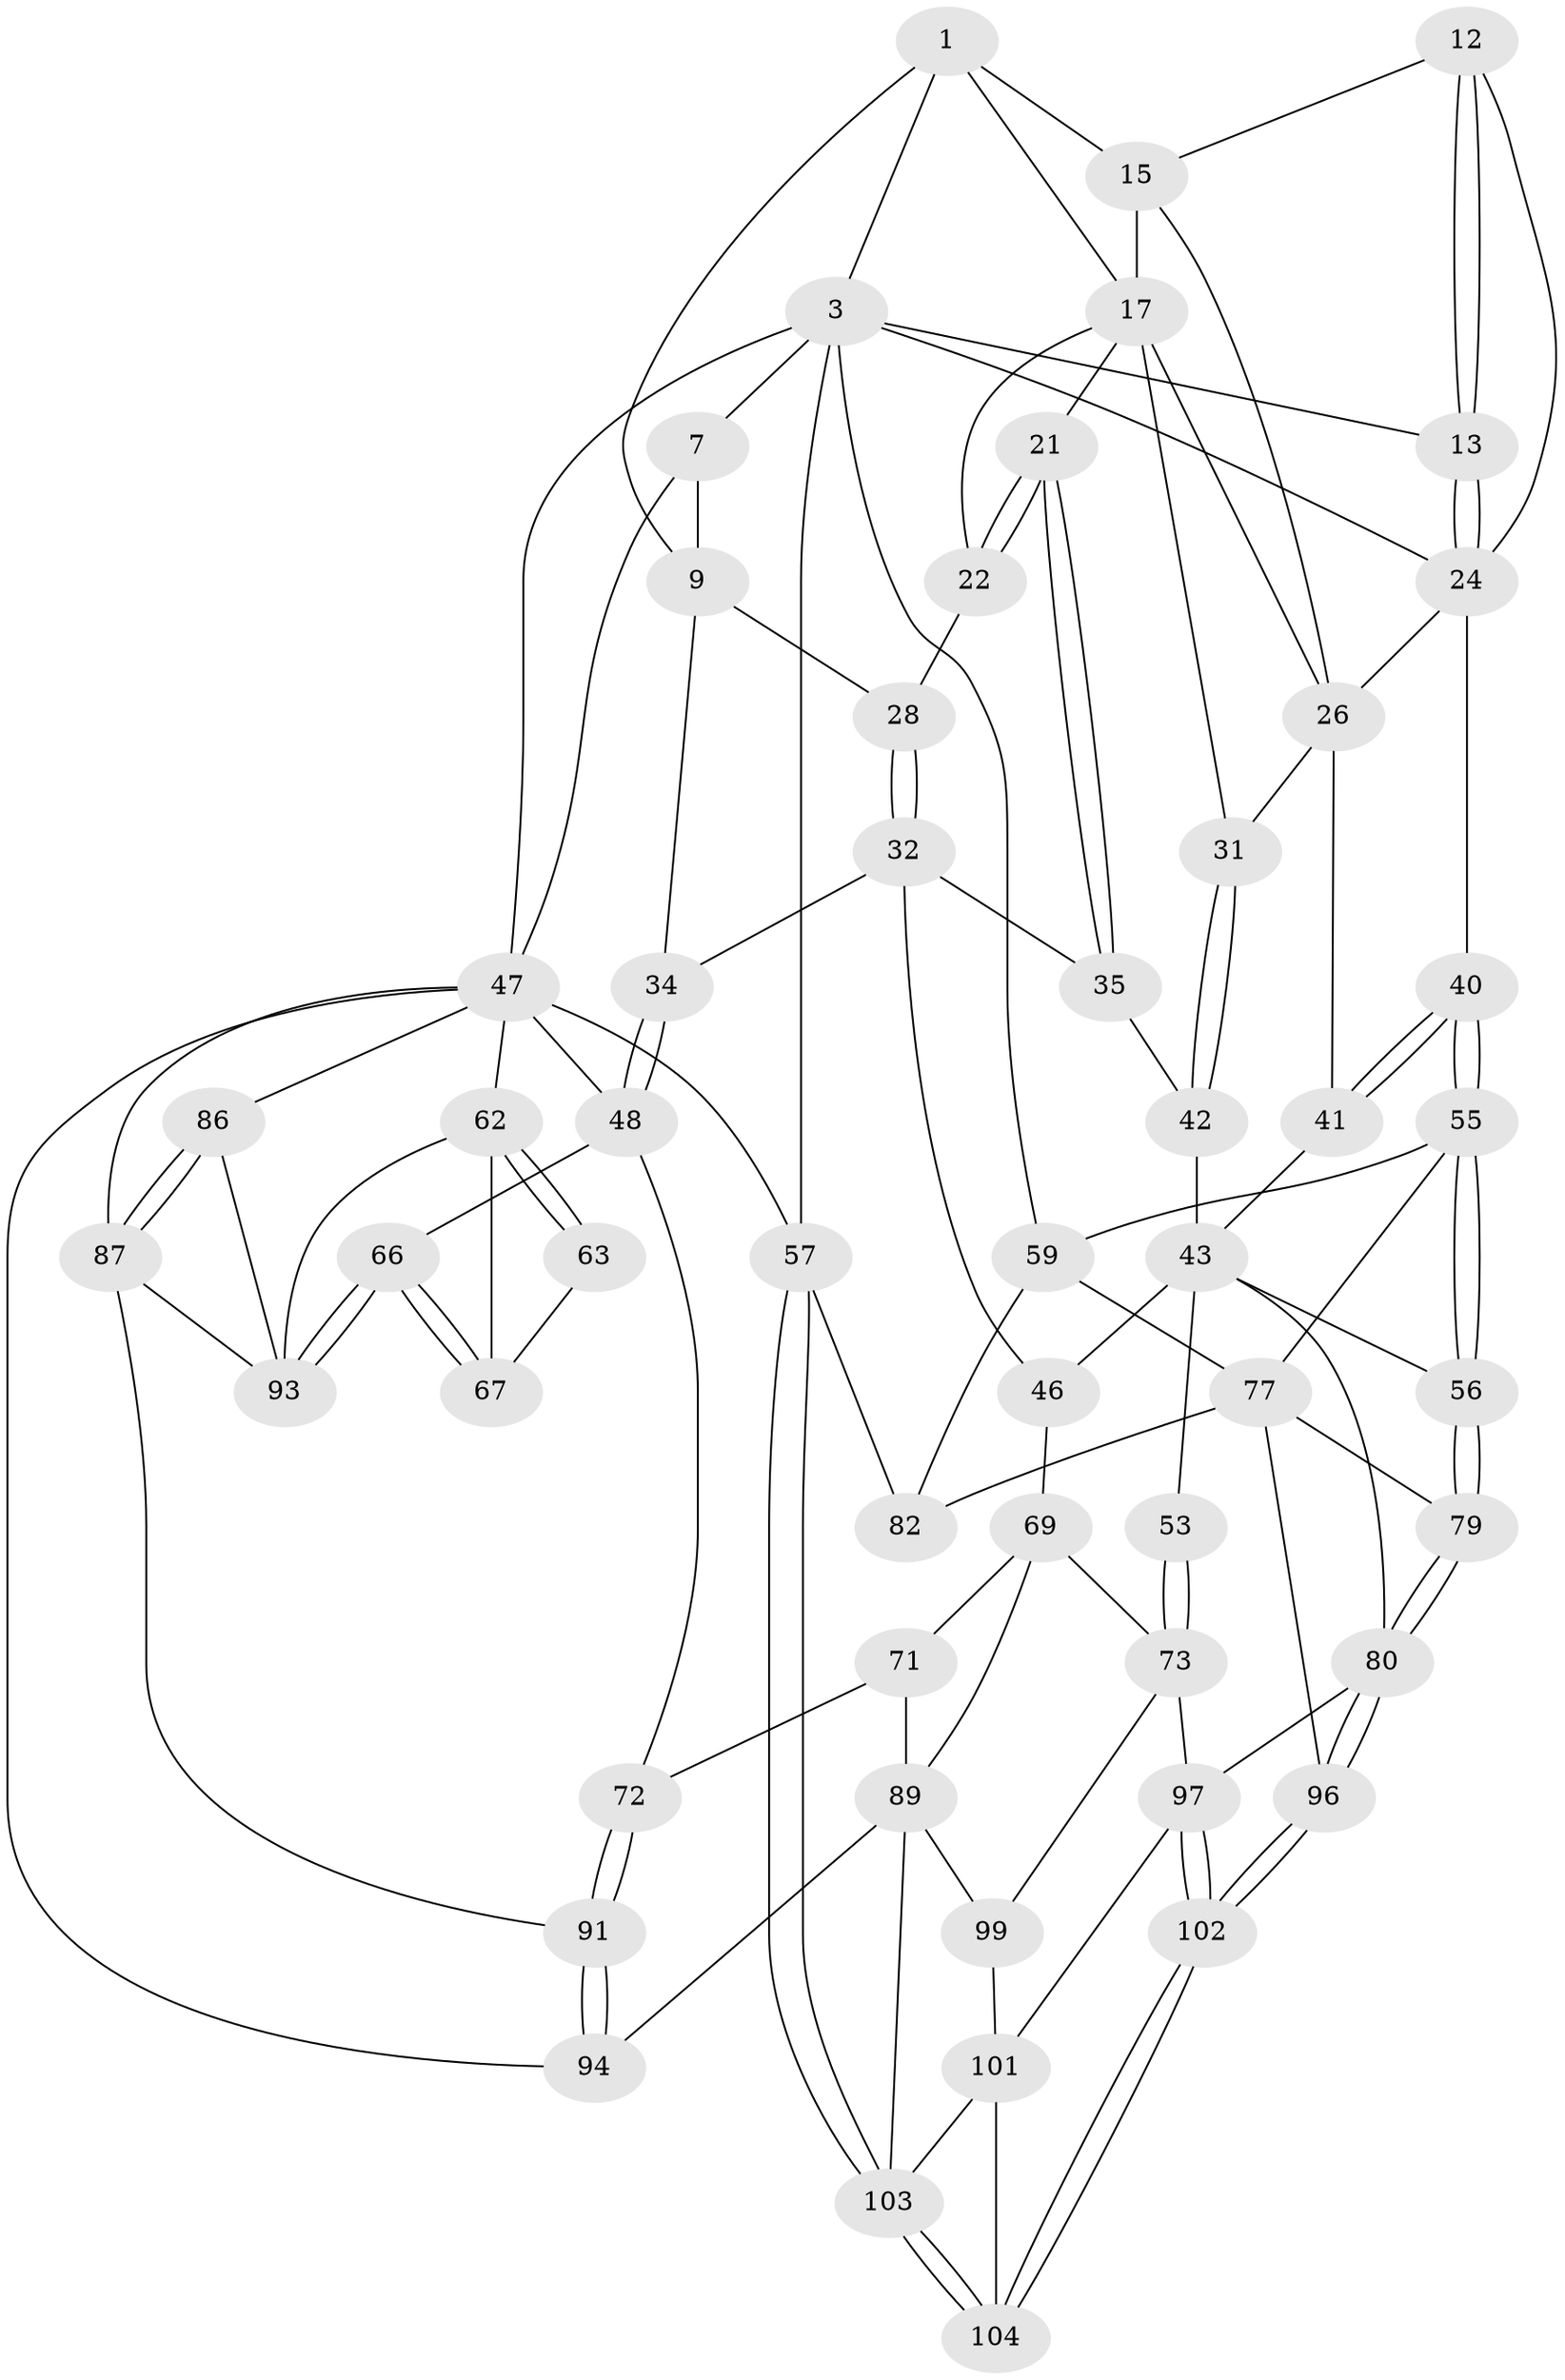 // original degree distribution, {3: 0.037037037037037035, 5: 0.5555555555555556, 4: 0.19444444444444445, 6: 0.21296296296296297}
// Generated by graph-tools (version 1.1) at 2025/21/03/04/25 18:21:19]
// undirected, 54 vertices, 125 edges
graph export_dot {
graph [start="1"]
  node [color=gray90,style=filled];
  1 [pos="+0.5361733366790358+0",super="+2+8"];
  3 [pos="+0.6825631452760276+0.027979931841882067",super="+4"];
  7 [pos="+0.5315481539114012+0",super="+11"];
  9 [pos="+0.3206608943936047+0.16726747172408174",super="+10"];
  12 [pos="+0.7116896040055335+0.07099005773670387",super="+14"];
  13 [pos="+0.8801475985490405+0.17046829627182647"];
  15 [pos="+0.6236886637363684+0.17667948206999856",super="+23+16"];
  17 [pos="+0.4803803394605456+0.14480647172404496",super="+18+19"];
  21 [pos="+0.5156995295668225+0.2855562494787139"];
  22 [pos="+0.44492540835512134+0.24266892805678114"];
  24 [pos="+0.8718908629503879+0.18259945947736883",super="+25+39"];
  26 [pos="+0.6879008427741874+0.29903180871791313",super="+27+30"];
  28 [pos="+0.3312867285469732+0.22910269421674134"];
  31 [pos="+0.6383238910153255+0.3498411139936782"];
  32 [pos="+0.3242503773179883+0.2610296475722933",super="+36+33"];
  34 [pos="+0.18741664361341714+0.4140516219786756"];
  35 [pos="+0.5082365622725258+0.3231445198369654"];
  40 [pos="+0.822961387780128+0.4121909675507294"];
  41 [pos="+0.7900279319387503+0.3979072760582901"];
  42 [pos="+0.6214125929281541+0.36840478876656735"];
  43 [pos="+0.6515949650060684+0.41481577482841314",super="+51+44"];
  46 [pos="+0.45599731854746034+0.45211660013689325",super="+54"];
  47 [pos="+0+0",super="+50+88"];
  48 [pos="+0.1803834956874365+0.42573917180314375",super="+65+49"];
  53 [pos="+0.5781568221389225+0.5548434994415271"];
  55 [pos="+0.7966201630299383+0.47982611869423025",super="+60"];
  56 [pos="+0.7766839409066414+0.5019585330477171"];
  57 [pos="+1+1",super="+58"];
  59 [pos="+0.9136458038427802+0.5584474050802931",super="+76"];
  62 [pos="+0+0.6092558922595418",super="+83"];
  63 [pos="+0+0.567792041554484",super="+64"];
  66 [pos="+0.11812729016760024+0.6161312929830746"];
  67 [pos="+0.0718480919890049+0.6125305715017926",super="+68"];
  69 [pos="+0.4299535649393459+0.47330567387338435",super="+70+75"];
  71 [pos="+0.28482895464465+0.5825782746351862"];
  72 [pos="+0.26236389686207695+0.5787028500713095"];
  73 [pos="+0.5720570022824132+0.5693833825194651",super="+74"];
  77 [pos="+0.8789127717751771+0.6047180071393998",super="+78"];
  79 [pos="+0.7951334477549145+0.6122121329535127"];
  80 [pos="+0.785958804931513+0.6384684424696923",super="+81"];
  82 [pos="+1+0.7212433521250012"];
  86 [pos="+0+0.7202031539136364"];
  87 [pos="+0+1",super="+92"];
  89 [pos="+0.42778254406631855+0.786137019791642",super="+90+100"];
  91 [pos="+0.21811715041272292+0.7825716581437437"];
  93 [pos="+0.148457059668189+0.7516583696677221",super="+95"];
  94 [pos="+0.22661934167361591+0.7873802520738474",super="+106"];
  96 [pos="+0.8252860527053687+0.7114709133869429"];
  97 [pos="+0.6820807610659708+0.771079129596364",super="+98"];
  99 [pos="+0.44023790942861146+0.7897039289234393"];
  101 [pos="+0.503416839149925+0.8159100982410189",super="+105"];
  102 [pos="+0.7594044972057782+0.8221038527600552"];
  103 [pos="+1+1",super="+108"];
  104 [pos="+0.9091109394688598+1"];
  1 -- 3;
  1 -- 9;
  1 -- 17;
  1 -- 15;
  3 -- 7;
  3 -- 57 [weight=2];
  3 -- 59;
  3 -- 13;
  3 -- 47;
  3 -- 24;
  7 -- 9;
  7 -- 47;
  9 -- 28;
  9 -- 34;
  12 -- 13;
  12 -- 13;
  12 -- 24;
  12 -- 15;
  13 -- 24;
  13 -- 24;
  15 -- 26;
  15 -- 17 [weight=2];
  17 -- 22;
  17 -- 21;
  17 -- 26;
  17 -- 31;
  21 -- 22;
  21 -- 22;
  21 -- 35;
  21 -- 35;
  22 -- 28;
  24 -- 26;
  24 -- 40;
  26 -- 41;
  26 -- 31;
  28 -- 32;
  28 -- 32;
  31 -- 42;
  31 -- 42;
  32 -- 35;
  32 -- 46 [weight=2];
  32 -- 34;
  34 -- 48;
  34 -- 48;
  35 -- 42;
  40 -- 41;
  40 -- 41;
  40 -- 55;
  40 -- 55;
  41 -- 43;
  42 -- 43;
  43 -- 56;
  43 -- 53 [weight=2];
  43 -- 46;
  43 -- 80;
  46 -- 69;
  47 -- 62;
  47 -- 86;
  47 -- 57;
  47 -- 87;
  47 -- 94;
  47 -- 48;
  48 -- 66;
  48 -- 72;
  53 -- 73;
  53 -- 73;
  55 -- 56;
  55 -- 56;
  55 -- 59;
  55 -- 77;
  56 -- 79;
  56 -- 79;
  57 -- 103;
  57 -- 103;
  57 -- 82;
  59 -- 82;
  59 -- 77;
  62 -- 63;
  62 -- 63;
  62 -- 67;
  62 -- 93;
  63 -- 67 [weight=2];
  66 -- 67;
  66 -- 67;
  66 -- 93;
  66 -- 93;
  69 -- 89;
  69 -- 71;
  69 -- 73;
  71 -- 72;
  71 -- 89;
  72 -- 91;
  72 -- 91;
  73 -- 97;
  73 -- 99;
  77 -- 96;
  77 -- 82;
  77 -- 79;
  79 -- 80;
  79 -- 80;
  80 -- 96;
  80 -- 96;
  80 -- 97;
  86 -- 87;
  86 -- 87;
  86 -- 93;
  87 -- 91;
  87 -- 93;
  89 -- 94 [weight=2];
  89 -- 99;
  89 -- 103;
  91 -- 94;
  91 -- 94;
  96 -- 102;
  96 -- 102;
  97 -- 102;
  97 -- 102;
  97 -- 101;
  99 -- 101;
  101 -- 104;
  101 -- 103;
  102 -- 104;
  102 -- 104;
  103 -- 104;
  103 -- 104;
}
